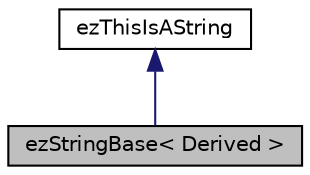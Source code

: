 digraph "ezStringBase&lt; Derived &gt;"
{
 // LATEX_PDF_SIZE
  edge [fontname="Helvetica",fontsize="10",labelfontname="Helvetica",labelfontsize="10"];
  node [fontname="Helvetica",fontsize="10",shape=record];
  Node1 [label="ezStringBase\< Derived \>",height=0.2,width=0.4,color="black", fillcolor="grey75", style="filled", fontcolor="black",tooltip="Base class for strings, which implements all read-only string functions."];
  Node2 -> Node1 [dir="back",color="midnightblue",fontsize="10",style="solid",fontname="Helvetica"];
  Node2 [label="ezThisIsAString",height=0.2,width=0.4,color="black", fillcolor="white", style="filled",URL="$d8/d9a/structez_this_is_a_string.htm",tooltip="Base class which marks a class as containing string data."];
}
